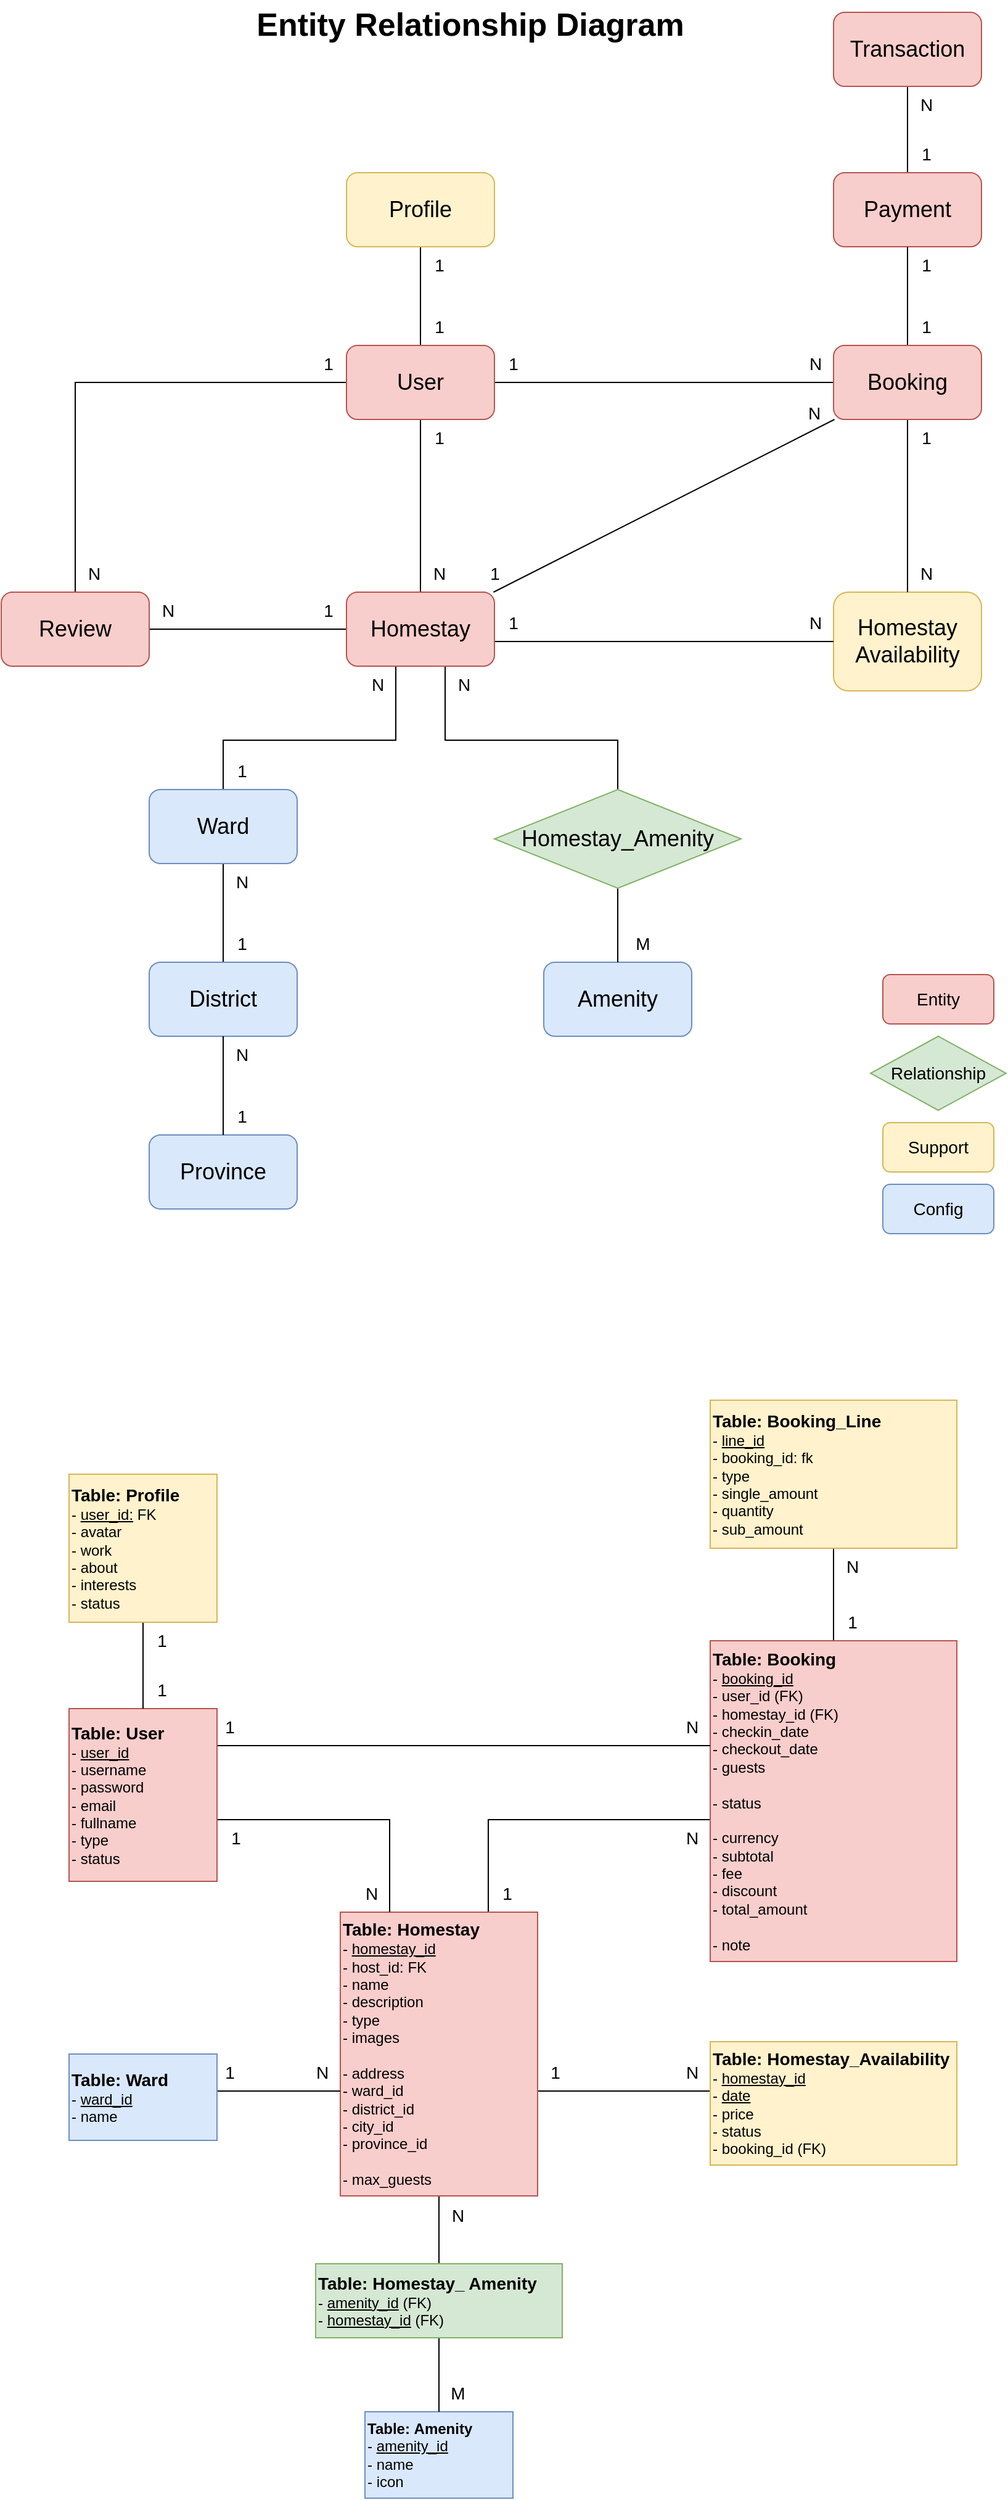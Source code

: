 <mxfile version="24.2.5" type="device" pages="2">
  <diagram name="Page-1" id="eAyBarwQYXNMDAILxj4c">
    <mxGraphModel dx="956" dy="1647" grid="1" gridSize="10" guides="1" tooltips="1" connect="1" arrows="1" fold="1" page="1" pageScale="1" pageWidth="850" pageHeight="1100" math="0" shadow="0">
      <root>
        <mxCell id="0" />
        <mxCell id="Jc1ODw4XOOBxE0yVwBNj-19" value="6" parent="0" />
        <mxCell id="-_Rv0rW963PSzcNl8p_p-13" style="edgeStyle=orthogonalEdgeStyle;rounded=0;orthogonalLoop=1;jettySize=auto;html=1;endArrow=none;endFill=0;" parent="Jc1ODw4XOOBxE0yVwBNj-19" source="-_Rv0rW963PSzcNl8p_p-1" target="-_Rv0rW963PSzcNl8p_p-12" edge="1">
          <mxGeometry relative="1" as="geometry" />
        </mxCell>
        <mxCell id="-_Rv0rW963PSzcNl8p_p-1" value="&lt;span style=&quot;font-size: 18px;&quot;&gt;Payment&lt;/span&gt;" style="rounded=1;whiteSpace=wrap;html=1;fillColor=#f8cecc;strokeColor=#b85450;fontStyle=0" parent="Jc1ODw4XOOBxE0yVwBNj-19" vertex="1">
          <mxGeometry x="700" y="-890" width="120" height="60" as="geometry" />
        </mxCell>
        <mxCell id="-_Rv0rW963PSzcNl8p_p-4" value="&lt;font style=&quot;font-size: 14px;&quot;&gt;1&lt;/font&gt;" style="text;html=1;align=center;verticalAlign=middle;resizable=0;points=[];autosize=1;strokeColor=none;fillColor=none;" parent="Jc1ODw4XOOBxE0yVwBNj-19" vertex="1">
          <mxGeometry x="760" y="-830" width="30" height="30" as="geometry" />
        </mxCell>
        <mxCell id="-_Rv0rW963PSzcNl8p_p-12" value="&lt;span style=&quot;font-size: 18px;&quot;&gt;Transaction&lt;/span&gt;" style="rounded=1;whiteSpace=wrap;html=1;fillColor=#f8cecc;strokeColor=#b85450;fontStyle=0" parent="Jc1ODw4XOOBxE0yVwBNj-19" vertex="1">
          <mxGeometry x="700" y="-1020" width="120" height="60" as="geometry" />
        </mxCell>
        <mxCell id="-_Rv0rW963PSzcNl8p_p-14" value="&lt;font style=&quot;font-size: 14px;&quot;&gt;1&lt;/font&gt;" style="text;html=1;align=center;verticalAlign=middle;resizable=0;points=[];autosize=1;strokeColor=none;fillColor=none;" parent="Jc1ODw4XOOBxE0yVwBNj-19" vertex="1">
          <mxGeometry x="760" y="-920" width="30" height="30" as="geometry" />
        </mxCell>
        <mxCell id="-_Rv0rW963PSzcNl8p_p-15" value="&lt;font style=&quot;font-size: 14px;&quot;&gt;N&lt;/font&gt;" style="text;html=1;align=center;verticalAlign=middle;resizable=0;points=[];autosize=1;strokeColor=none;fillColor=none;" parent="Jc1ODw4XOOBxE0yVwBNj-19" vertex="1">
          <mxGeometry x="760" y="-960" width="30" height="30" as="geometry" />
        </mxCell>
        <mxCell id="-_Rv0rW963PSzcNl8p_p-2" style="edgeStyle=orthogonalEdgeStyle;rounded=0;orthogonalLoop=1;jettySize=auto;html=1;endArrow=none;endFill=0;" parent="Jc1ODw4XOOBxE0yVwBNj-19" source="yU_lR-kbrxH0Nxe0aEAN-8" target="-_Rv0rW963PSzcNl8p_p-1" edge="1">
          <mxGeometry relative="1" as="geometry">
            <Array as="points" />
          </mxGeometry>
        </mxCell>
        <mxCell id="-_Rv0rW963PSzcNl8p_p-3" value="&lt;font style=&quot;font-size: 14px;&quot;&gt;1&lt;/font&gt;" style="text;html=1;align=center;verticalAlign=middle;resizable=0;points=[];autosize=1;strokeColor=none;fillColor=none;" parent="Jc1ODw4XOOBxE0yVwBNj-19" vertex="1">
          <mxGeometry x="760" y="-780" width="30" height="30" as="geometry" />
        </mxCell>
        <mxCell id="Jc1ODw4XOOBxE0yVwBNj-18" value="5" parent="0" />
        <mxCell id="yU_lR-kbrxH0Nxe0aEAN-6" value="&lt;span style=&quot;font-size: 18px;&quot;&gt;Homestay&lt;/span&gt;&lt;br&gt;&lt;div&gt;&lt;span style=&quot;font-size: 18px;&quot;&gt;Availability&lt;/span&gt;&lt;/div&gt;" style="rounded=1;whiteSpace=wrap;html=1;fillColor=#fff2cc;strokeColor=#d6b656;fontStyle=0" parent="Jc1ODw4XOOBxE0yVwBNj-18" vertex="1">
          <mxGeometry x="700" y="-550" width="120" height="80" as="geometry" />
        </mxCell>
        <mxCell id="SM-Adv0AN7COyl5QEQZV-14" value="&lt;font style=&quot;font-size: 14px;&quot;&gt;N&lt;/font&gt;" style="text;html=1;align=center;verticalAlign=middle;resizable=0;points=[];autosize=1;strokeColor=none;fillColor=none;" parent="Jc1ODw4XOOBxE0yVwBNj-18" vertex="1">
          <mxGeometry x="760" y="-580" width="30" height="30" as="geometry" />
        </mxCell>
        <mxCell id="SM-Adv0AN7COyl5QEQZV-13" value="&lt;font style=&quot;font-size: 14px;&quot;&gt;1&lt;/font&gt;" style="text;html=1;align=center;verticalAlign=middle;resizable=0;points=[];autosize=1;strokeColor=none;fillColor=none;" parent="Jc1ODw4XOOBxE0yVwBNj-18" vertex="1">
          <mxGeometry x="760" y="-690" width="30" height="30" as="geometry" />
        </mxCell>
        <mxCell id="SM-Adv0AN7COyl5QEQZV-3" style="edgeStyle=orthogonalEdgeStyle;rounded=0;orthogonalLoop=1;jettySize=auto;html=1;endArrow=none;endFill=0;" parent="Jc1ODw4XOOBxE0yVwBNj-18" source="yU_lR-kbrxH0Nxe0aEAN-6" target="yU_lR-kbrxH0Nxe0aEAN-8" edge="1">
          <mxGeometry relative="1" as="geometry">
            <mxPoint x="620" y="-530" as="sourcePoint" />
            <Array as="points" />
          </mxGeometry>
        </mxCell>
        <mxCell id="yU_lR-kbrxH0Nxe0aEAN-7" style="edgeStyle=orthogonalEdgeStyle;rounded=0;orthogonalLoop=1;jettySize=auto;html=1;endArrow=none;endFill=0;fontStyle=0" parent="Jc1ODw4XOOBxE0yVwBNj-18" source="yU_lR-kbrxH0Nxe0aEAN-2" target="yU_lR-kbrxH0Nxe0aEAN-6" edge="1">
          <mxGeometry relative="1" as="geometry">
            <mxPoint x="705" y="-510" as="sourcePoint" />
            <Array as="points">
              <mxPoint x="675" y="-510" />
              <mxPoint x="675" y="-510" />
            </Array>
          </mxGeometry>
        </mxCell>
        <mxCell id="SM-Adv0AN7COyl5QEQZV-16" value="&lt;font style=&quot;font-size: 14px;&quot;&gt;N&lt;/font&gt;" style="text;html=1;align=center;verticalAlign=middle;resizable=0;points=[];autosize=1;strokeColor=none;fillColor=none;" parent="Jc1ODw4XOOBxE0yVwBNj-18" vertex="1">
          <mxGeometry x="670" y="-540" width="30" height="30" as="geometry" />
        </mxCell>
        <mxCell id="SM-Adv0AN7COyl5QEQZV-11" value="&lt;font style=&quot;font-size: 14px;&quot;&gt;1&lt;/font&gt;" style="text;html=1;align=center;verticalAlign=middle;resizable=0;points=[];autosize=1;strokeColor=none;fillColor=none;" parent="Jc1ODw4XOOBxE0yVwBNj-18" vertex="1">
          <mxGeometry x="425" y="-540" width="30" height="30" as="geometry" />
        </mxCell>
        <mxCell id="Jc1ODw4XOOBxE0yVwBNj-20" value="&lt;font size=&quot;1&quot; style=&quot;&quot;&gt;&lt;b style=&quot;font-size: 26px;&quot;&gt;Entity Relationship Diagram&lt;/b&gt;&lt;/font&gt;" style="text;html=1;align=center;verticalAlign=middle;resizable=0;points=[];autosize=1;strokeColor=none;fillColor=none;" parent="Jc1ODw4XOOBxE0yVwBNj-18" vertex="1">
          <mxGeometry x="220" y="-1030" width="370" height="40" as="geometry" />
        </mxCell>
        <mxCell id="Jc1ODw4XOOBxE0yVwBNj-17" value="4" parent="0" />
        <mxCell id="-_Rv0rW963PSzcNl8p_p-17" value="&lt;font style=&quot;font-size: 14px;&quot;&gt;1&lt;/font&gt;" style="text;html=1;align=center;verticalAlign=middle;resizable=0;points=[];autosize=1;strokeColor=none;fillColor=none;" parent="Jc1ODw4XOOBxE0yVwBNj-17" vertex="1">
          <mxGeometry x="410" y="-580" width="30" height="30" as="geometry" />
        </mxCell>
        <mxCell id="-_Rv0rW963PSzcNl8p_p-16" style="rounded=0;orthogonalLoop=1;jettySize=auto;html=1;endArrow=none;endFill=0;" parent="Jc1ODw4XOOBxE0yVwBNj-17" source="yU_lR-kbrxH0Nxe0aEAN-2" target="yU_lR-kbrxH0Nxe0aEAN-8" edge="1">
          <mxGeometry relative="1" as="geometry" />
        </mxCell>
        <mxCell id="-_Rv0rW963PSzcNl8p_p-18" value="&lt;font style=&quot;font-size: 14px;&quot;&gt;N&lt;/font&gt;" style="text;html=1;align=center;verticalAlign=middle;resizable=0;points=[];autosize=1;strokeColor=none;fillColor=none;" parent="Jc1ODw4XOOBxE0yVwBNj-17" vertex="1">
          <mxGeometry x="668.75" y="-710" width="30" height="30" as="geometry" />
        </mxCell>
        <mxCell id="SM-Adv0AN7COyl5QEQZV-10" value="&lt;font style=&quot;font-size: 14px;&quot;&gt;N&lt;/font&gt;" style="text;html=1;align=center;verticalAlign=middle;resizable=0;points=[];autosize=1;strokeColor=none;fillColor=none;" parent="Jc1ODw4XOOBxE0yVwBNj-17" vertex="1">
          <mxGeometry x="670" y="-750" width="30" height="30" as="geometry" />
        </mxCell>
        <mxCell id="SM-Adv0AN7COyl5QEQZV-9" value="&lt;font style=&quot;font-size: 14px;&quot;&gt;1&lt;/font&gt;" style="text;html=1;align=center;verticalAlign=middle;resizable=0;points=[];autosize=1;strokeColor=none;fillColor=none;" parent="Jc1ODw4XOOBxE0yVwBNj-17" vertex="1">
          <mxGeometry x="425" y="-750" width="30" height="30" as="geometry" />
        </mxCell>
        <mxCell id="SM-Adv0AN7COyl5QEQZV-4" style="edgeStyle=orthogonalEdgeStyle;rounded=0;orthogonalLoop=1;jettySize=auto;html=1;endArrow=none;endFill=0;" parent="Jc1ODw4XOOBxE0yVwBNj-17" source="yU_lR-kbrxH0Nxe0aEAN-1" target="yU_lR-kbrxH0Nxe0aEAN-8" edge="1">
          <mxGeometry relative="1" as="geometry" />
        </mxCell>
        <mxCell id="yU_lR-kbrxH0Nxe0aEAN-8" value="&lt;span style=&quot;font-size: 18px;&quot;&gt;Booking&lt;/span&gt;" style="rounded=1;whiteSpace=wrap;html=1;fillColor=#f8cecc;strokeColor=#b85450;fontStyle=0" parent="Jc1ODw4XOOBxE0yVwBNj-17" vertex="1">
          <mxGeometry x="700" y="-750" width="120" height="60" as="geometry" />
        </mxCell>
        <mxCell id="-_Rv0rW963PSzcNl8p_p-23" value="3" parent="0" />
        <mxCell id="yU_lR-kbrxH0Nxe0aEAN-10" style="edgeStyle=orthogonalEdgeStyle;rounded=0;orthogonalLoop=1;jettySize=auto;html=1;endArrow=none;endFill=0;fontStyle=0" parent="-_Rv0rW963PSzcNl8p_p-23" source="yU_lR-kbrxH0Nxe0aEAN-1" target="yU_lR-kbrxH0Nxe0aEAN-9" edge="1">
          <mxGeometry relative="1" as="geometry" />
        </mxCell>
        <mxCell id="yU_lR-kbrxH0Nxe0aEAN-11" style="edgeStyle=orthogonalEdgeStyle;rounded=0;orthogonalLoop=1;jettySize=auto;html=1;endArrow=none;endFill=0;fontStyle=0" parent="-_Rv0rW963PSzcNl8p_p-23" source="yU_lR-kbrxH0Nxe0aEAN-9" target="yU_lR-kbrxH0Nxe0aEAN-2" edge="1">
          <mxGeometry relative="1" as="geometry" />
        </mxCell>
        <mxCell id="yU_lR-kbrxH0Nxe0aEAN-9" value="&lt;font style=&quot;font-size: 18px;&quot;&gt;Review&lt;/font&gt;" style="rounded=1;whiteSpace=wrap;html=1;fillColor=#f8cecc;strokeColor=#b85450;fontStyle=0" parent="-_Rv0rW963PSzcNl8p_p-23" vertex="1">
          <mxGeometry x="25" y="-550" width="120" height="60" as="geometry" />
        </mxCell>
        <mxCell id="SM-Adv0AN7COyl5QEQZV-5" value="&lt;font style=&quot;font-size: 14px;&quot;&gt;1&lt;/font&gt;" style="text;html=1;align=center;verticalAlign=middle;resizable=0;points=[];autosize=1;strokeColor=none;fillColor=none;" parent="-_Rv0rW963PSzcNl8p_p-23" vertex="1">
          <mxGeometry x="275" y="-550" width="30" height="30" as="geometry" />
        </mxCell>
        <mxCell id="SM-Adv0AN7COyl5QEQZV-6" value="&lt;font style=&quot;font-size: 14px;&quot;&gt;N&lt;/font&gt;" style="text;html=1;align=center;verticalAlign=middle;resizable=0;points=[];autosize=1;strokeColor=none;fillColor=none;" parent="-_Rv0rW963PSzcNl8p_p-23" vertex="1">
          <mxGeometry x="145" y="-550" width="30" height="30" as="geometry" />
        </mxCell>
        <mxCell id="SM-Adv0AN7COyl5QEQZV-7" value="&lt;font style=&quot;font-size: 14px;&quot;&gt;1&lt;/font&gt;" style="text;html=1;align=center;verticalAlign=middle;resizable=0;points=[];autosize=1;strokeColor=none;fillColor=none;" parent="-_Rv0rW963PSzcNl8p_p-23" vertex="1">
          <mxGeometry x="275" y="-750" width="30" height="30" as="geometry" />
        </mxCell>
        <mxCell id="SM-Adv0AN7COyl5QEQZV-8" value="&lt;font style=&quot;font-size: 14px;&quot;&gt;N&lt;/font&gt;" style="text;html=1;align=center;verticalAlign=middle;resizable=0;points=[];autosize=1;strokeColor=none;fillColor=none;" parent="-_Rv0rW963PSzcNl8p_p-23" vertex="1">
          <mxGeometry x="85" y="-580" width="30" height="30" as="geometry" />
        </mxCell>
        <mxCell id="-_Rv0rW963PSzcNl8p_p-22" value="2" parent="0" />
        <mxCell id="-MiXAauCHw2GSg6jfCcU-2" style="edgeStyle=orthogonalEdgeStyle;rounded=0;orthogonalLoop=1;jettySize=auto;html=1;endArrow=none;endFill=0;" parent="-_Rv0rW963PSzcNl8p_p-22" source="-MiXAauCHw2GSg6jfCcU-1" target="yU_lR-kbrxH0Nxe0aEAN-1" edge="1">
          <mxGeometry relative="1" as="geometry" />
        </mxCell>
        <mxCell id="-MiXAauCHw2GSg6jfCcU-1" value="&lt;span style=&quot;font-size: 18px;&quot;&gt;Profile&lt;/span&gt;" style="rounded=1;whiteSpace=wrap;html=1;fillColor=#fff2cc;strokeColor=#d6b656;fontStyle=0" parent="-_Rv0rW963PSzcNl8p_p-22" vertex="1">
          <mxGeometry x="305" y="-890" width="120" height="60" as="geometry" />
        </mxCell>
        <mxCell id="-MiXAauCHw2GSg6jfCcU-3" value="&lt;font style=&quot;font-size: 14px;&quot;&gt;1&lt;/font&gt;" style="text;html=1;align=center;verticalAlign=middle;resizable=0;points=[];autosize=1;strokeColor=none;fillColor=none;" parent="-_Rv0rW963PSzcNl8p_p-22" vertex="1">
          <mxGeometry x="365" y="-780" width="30" height="30" as="geometry" />
        </mxCell>
        <mxCell id="-MiXAauCHw2GSg6jfCcU-4" value="&lt;font style=&quot;font-size: 14px;&quot;&gt;1&lt;/font&gt;" style="text;html=1;align=center;verticalAlign=middle;resizable=0;points=[];autosize=1;strokeColor=none;fillColor=none;" parent="-_Rv0rW963PSzcNl8p_p-22" vertex="1">
          <mxGeometry x="365" y="-830" width="30" height="30" as="geometry" />
        </mxCell>
        <mxCell id="-_Rv0rW963PSzcNl8p_p-21" value="1" parent="0" />
        <mxCell id="SM-Adv0AN7COyl5QEQZV-1" style="edgeStyle=orthogonalEdgeStyle;rounded=0;orthogonalLoop=1;jettySize=auto;html=1;endArrow=none;endFill=0;" parent="-_Rv0rW963PSzcNl8p_p-21" source="yU_lR-kbrxH0Nxe0aEAN-2" target="yU_lR-kbrxH0Nxe0aEAN-13" edge="1">
          <mxGeometry relative="1" as="geometry">
            <Array as="points">
              <mxPoint x="385" y="-430" />
              <mxPoint x="525" y="-430" />
            </Array>
          </mxGeometry>
        </mxCell>
        <mxCell id="SM-Adv0AN7COyl5QEQZV-29" style="edgeStyle=orthogonalEdgeStyle;rounded=0;orthogonalLoop=1;jettySize=auto;html=1;endArrow=none;endFill=0;" parent="-_Rv0rW963PSzcNl8p_p-21" source="yU_lR-kbrxH0Nxe0aEAN-2" target="SM-Adv0AN7COyl5QEQZV-19" edge="1">
          <mxGeometry relative="1" as="geometry">
            <Array as="points">
              <mxPoint x="345" y="-430" />
              <mxPoint x="205" y="-430" />
            </Array>
          </mxGeometry>
        </mxCell>
        <mxCell id="yU_lR-kbrxH0Nxe0aEAN-12" value="&lt;span style=&quot;font-size: 18px;&quot;&gt;Amenity&lt;/span&gt;" style="rounded=1;whiteSpace=wrap;html=1;fillColor=#dae8fc;strokeColor=#6c8ebf;fontStyle=0" parent="-_Rv0rW963PSzcNl8p_p-21" vertex="1">
          <mxGeometry x="465" y="-250" width="120" height="60" as="geometry" />
        </mxCell>
        <mxCell id="SM-Adv0AN7COyl5QEQZV-2" style="edgeStyle=orthogonalEdgeStyle;rounded=0;orthogonalLoop=1;jettySize=auto;html=1;endArrow=none;endFill=0;" parent="-_Rv0rW963PSzcNl8p_p-21" source="yU_lR-kbrxH0Nxe0aEAN-13" target="yU_lR-kbrxH0Nxe0aEAN-12" edge="1">
          <mxGeometry relative="1" as="geometry" />
        </mxCell>
        <mxCell id="yU_lR-kbrxH0Nxe0aEAN-13" value="&lt;font style=&quot;font-size: 18px;&quot;&gt;Homestay_Amenity&lt;/font&gt;" style="rhombus;whiteSpace=wrap;html=1;fillColor=#d5e8d4;strokeColor=#82b366;fontStyle=0" parent="-_Rv0rW963PSzcNl8p_p-21" vertex="1">
          <mxGeometry x="425" y="-390" width="200" height="80" as="geometry" />
        </mxCell>
        <mxCell id="SM-Adv0AN7COyl5QEQZV-17" value="&lt;font style=&quot;font-size: 14px;&quot;&gt;N&lt;/font&gt;" style="text;html=1;align=center;verticalAlign=middle;resizable=0;points=[];autosize=1;strokeColor=none;fillColor=none;" parent="-_Rv0rW963PSzcNl8p_p-21" vertex="1">
          <mxGeometry x="385" y="-490" width="30" height="30" as="geometry" />
        </mxCell>
        <mxCell id="SM-Adv0AN7COyl5QEQZV-18" value="&lt;font style=&quot;font-size: 14px;&quot;&gt;M&lt;/font&gt;" style="text;html=1;align=center;verticalAlign=middle;resizable=0;points=[];autosize=1;strokeColor=none;fillColor=none;" parent="-_Rv0rW963PSzcNl8p_p-21" vertex="1">
          <mxGeometry x="525" y="-280" width="40" height="30" as="geometry" />
        </mxCell>
        <mxCell id="SM-Adv0AN7COyl5QEQZV-22" style="edgeStyle=orthogonalEdgeStyle;rounded=0;orthogonalLoop=1;jettySize=auto;html=1;endArrow=none;endFill=0;" parent="-_Rv0rW963PSzcNl8p_p-21" source="SM-Adv0AN7COyl5QEQZV-19" target="SM-Adv0AN7COyl5QEQZV-20" edge="1">
          <mxGeometry relative="1" as="geometry" />
        </mxCell>
        <mxCell id="SM-Adv0AN7COyl5QEQZV-19" value="&lt;span style=&quot;font-size: 18px;&quot;&gt;Ward&lt;/span&gt;" style="rounded=1;whiteSpace=wrap;html=1;fillColor=#dae8fc;strokeColor=#6c8ebf;fontStyle=0" parent="-_Rv0rW963PSzcNl8p_p-21" vertex="1">
          <mxGeometry x="145" y="-390" width="120" height="60" as="geometry" />
        </mxCell>
        <mxCell id="SM-Adv0AN7COyl5QEQZV-23" style="edgeStyle=orthogonalEdgeStyle;rounded=0;orthogonalLoop=1;jettySize=auto;html=1;endArrow=none;endFill=0;" parent="-_Rv0rW963PSzcNl8p_p-21" source="SM-Adv0AN7COyl5QEQZV-20" target="SM-Adv0AN7COyl5QEQZV-21" edge="1">
          <mxGeometry relative="1" as="geometry" />
        </mxCell>
        <mxCell id="SM-Adv0AN7COyl5QEQZV-20" value="&lt;span style=&quot;font-size: 18px;&quot;&gt;District&lt;/span&gt;" style="rounded=1;whiteSpace=wrap;html=1;fillColor=#dae8fc;strokeColor=#6c8ebf;fontStyle=0" parent="-_Rv0rW963PSzcNl8p_p-21" vertex="1">
          <mxGeometry x="145" y="-250" width="120" height="60" as="geometry" />
        </mxCell>
        <mxCell id="SM-Adv0AN7COyl5QEQZV-21" value="&lt;span style=&quot;font-size: 18px;&quot;&gt;Province&lt;/span&gt;" style="rounded=1;whiteSpace=wrap;html=1;fillColor=#dae8fc;strokeColor=#6c8ebf;fontStyle=0" parent="-_Rv0rW963PSzcNl8p_p-21" vertex="1">
          <mxGeometry x="145" y="-110" width="120" height="60" as="geometry" />
        </mxCell>
        <mxCell id="SM-Adv0AN7COyl5QEQZV-24" value="&lt;font style=&quot;font-size: 14px;&quot;&gt;1&lt;/font&gt;" style="text;html=1;align=center;verticalAlign=middle;resizable=0;points=[];autosize=1;strokeColor=none;fillColor=none;" parent="-_Rv0rW963PSzcNl8p_p-21" vertex="1">
          <mxGeometry x="205" y="-280" width="30" height="30" as="geometry" />
        </mxCell>
        <mxCell id="SM-Adv0AN7COyl5QEQZV-25" value="&lt;font style=&quot;font-size: 14px;&quot;&gt;N&lt;/font&gt;" style="text;html=1;align=center;verticalAlign=middle;resizable=0;points=[];autosize=1;strokeColor=none;fillColor=none;" parent="-_Rv0rW963PSzcNl8p_p-21" vertex="1">
          <mxGeometry x="205" y="-330" width="30" height="30" as="geometry" />
        </mxCell>
        <mxCell id="SM-Adv0AN7COyl5QEQZV-26" style="edgeStyle=orthogonalEdgeStyle;rounded=0;orthogonalLoop=1;jettySize=auto;html=1;endArrow=none;endFill=0;" parent="-_Rv0rW963PSzcNl8p_p-21" edge="1">
          <mxGeometry relative="1" as="geometry">
            <mxPoint x="205" y="-190" as="sourcePoint" />
            <mxPoint x="205" y="-110" as="targetPoint" />
          </mxGeometry>
        </mxCell>
        <mxCell id="SM-Adv0AN7COyl5QEQZV-27" value="&lt;font style=&quot;font-size: 14px;&quot;&gt;1&lt;/font&gt;" style="text;html=1;align=center;verticalAlign=middle;resizable=0;points=[];autosize=1;strokeColor=none;fillColor=none;" parent="-_Rv0rW963PSzcNl8p_p-21" vertex="1">
          <mxGeometry x="205" y="-140" width="30" height="30" as="geometry" />
        </mxCell>
        <mxCell id="SM-Adv0AN7COyl5QEQZV-28" value="&lt;font style=&quot;font-size: 14px;&quot;&gt;N&lt;/font&gt;" style="text;html=1;align=center;verticalAlign=middle;resizable=0;points=[];autosize=1;strokeColor=none;fillColor=none;" parent="-_Rv0rW963PSzcNl8p_p-21" vertex="1">
          <mxGeometry x="205" y="-190" width="30" height="30" as="geometry" />
        </mxCell>
        <mxCell id="SM-Adv0AN7COyl5QEQZV-31" value="&lt;font style=&quot;font-size: 14px;&quot;&gt;1&lt;/font&gt;" style="text;html=1;align=center;verticalAlign=middle;resizable=0;points=[];autosize=1;strokeColor=none;fillColor=none;" parent="-_Rv0rW963PSzcNl8p_p-21" vertex="1">
          <mxGeometry x="205" y="-420" width="30" height="30" as="geometry" />
        </mxCell>
        <mxCell id="SM-Adv0AN7COyl5QEQZV-32" value="&lt;font style=&quot;font-size: 14px;&quot;&gt;N&lt;/font&gt;" style="text;html=1;align=center;verticalAlign=middle;resizable=0;points=[];autosize=1;strokeColor=none;fillColor=none;" parent="-_Rv0rW963PSzcNl8p_p-21" vertex="1">
          <mxGeometry x="315" y="-490" width="30" height="30" as="geometry" />
        </mxCell>
        <mxCell id="Jc1ODw4XOOBxE0yVwBNj-1" value="&lt;span style=&quot;font-size: 14px;&quot;&gt;Support&lt;/span&gt;" style="rounded=1;whiteSpace=wrap;html=1;fillColor=#fff2cc;strokeColor=#d6b656;fontStyle=0" parent="-_Rv0rW963PSzcNl8p_p-21" vertex="1">
          <mxGeometry x="740" y="-120" width="90" height="40" as="geometry" />
        </mxCell>
        <mxCell id="Jc1ODw4XOOBxE0yVwBNj-2" value="&lt;span style=&quot;font-size: 14px;&quot;&gt;Entity&lt;/span&gt;" style="rounded=1;whiteSpace=wrap;html=1;fillColor=#f8cecc;strokeColor=#b85450;fontStyle=0" parent="-_Rv0rW963PSzcNl8p_p-21" vertex="1">
          <mxGeometry x="740" y="-240" width="90" height="40" as="geometry" />
        </mxCell>
        <mxCell id="Jc1ODw4XOOBxE0yVwBNj-3" value="&lt;font style=&quot;font-size: 14px;&quot;&gt;Relationship&lt;/font&gt;" style="rhombus;whiteSpace=wrap;html=1;fillColor=#d5e8d4;strokeColor=#82b366;fontStyle=0" parent="-_Rv0rW963PSzcNl8p_p-21" vertex="1">
          <mxGeometry x="730" y="-190" width="110" height="60" as="geometry" />
        </mxCell>
        <mxCell id="Jc1ODw4XOOBxE0yVwBNj-4" value="&lt;span style=&quot;font-size: 14px;&quot;&gt;Config&lt;/span&gt;" style="rounded=1;whiteSpace=wrap;html=1;fillColor=#dae8fc;strokeColor=#6c8ebf;fontStyle=0" parent="-_Rv0rW963PSzcNl8p_p-21" vertex="1">
          <mxGeometry x="740" y="-70" width="90" height="40" as="geometry" />
        </mxCell>
        <mxCell id="-_Rv0rW963PSzcNl8p_p-24" value="0.5" parent="0" />
        <mxCell id="CRbketm3533EiYwWJGuY-1" value="&lt;font style=&quot;font-size: 14px;&quot;&gt;1&lt;/font&gt;" style="text;html=1;align=center;verticalAlign=middle;resizable=0;points=[];autosize=1;strokeColor=none;fillColor=none;" parent="-_Rv0rW963PSzcNl8p_p-24" vertex="1">
          <mxGeometry x="365" y="-690" width="30" height="30" as="geometry" />
        </mxCell>
        <mxCell id="CRbketm3533EiYwWJGuY-2" value="&lt;font style=&quot;font-size: 14px;&quot;&gt;N&lt;/font&gt;" style="text;html=1;align=center;verticalAlign=middle;resizable=0;points=[];autosize=1;strokeColor=none;fillColor=none;" parent="-_Rv0rW963PSzcNl8p_p-24" vertex="1">
          <mxGeometry x="365" y="-580" width="30" height="30" as="geometry" />
        </mxCell>
        <mxCell id="yU_lR-kbrxH0Nxe0aEAN-3" style="edgeStyle=orthogonalEdgeStyle;rounded=0;orthogonalLoop=1;jettySize=auto;html=1;endArrow=none;endFill=0;fontStyle=0" parent="-_Rv0rW963PSzcNl8p_p-24" source="yU_lR-kbrxH0Nxe0aEAN-1" target="yU_lR-kbrxH0Nxe0aEAN-2" edge="1">
          <mxGeometry relative="1" as="geometry" />
        </mxCell>
        <mxCell id="1" parent="0" />
        <mxCell id="yU_lR-kbrxH0Nxe0aEAN-1" value="&lt;span style=&quot;font-size: 18px;&quot;&gt;User&lt;/span&gt;" style="rounded=1;whiteSpace=wrap;html=1;fillColor=#f8cecc;strokeColor=#b85450;fontStyle=0" parent="1" vertex="1">
          <mxGeometry x="305" y="-750" width="120" height="60" as="geometry" />
        </mxCell>
        <mxCell id="yU_lR-kbrxH0Nxe0aEAN-2" value="&lt;font style=&quot;font-size: 18px;&quot;&gt;Homestay&lt;/font&gt;" style="rounded=1;whiteSpace=wrap;html=1;fillColor=#f8cecc;strokeColor=#b85450;fontStyle=0" parent="1" vertex="1">
          <mxGeometry x="305" y="-550" width="120" height="60" as="geometry" />
        </mxCell>
        <mxCell id="0iP72jH_ywe1XFwjbnQK-6" style="edgeStyle=orthogonalEdgeStyle;rounded=0;orthogonalLoop=1;jettySize=auto;html=1;endArrow=none;endFill=0;" parent="1" source="0iP72jH_ywe1XFwjbnQK-1" target="0iP72jH_ywe1XFwjbnQK-5" edge="1">
          <mxGeometry relative="1" as="geometry" />
        </mxCell>
        <mxCell id="0iP72jH_ywe1XFwjbnQK-10" style="edgeStyle=orthogonalEdgeStyle;rounded=0;orthogonalLoop=1;jettySize=auto;html=1;endArrow=none;endFill=0;" parent="1" source="0iP72jH_ywe1XFwjbnQK-1" target="0iP72jH_ywe1XFwjbnQK-8" edge="1">
          <mxGeometry relative="1" as="geometry">
            <Array as="points">
              <mxPoint x="420" y="445" />
            </Array>
          </mxGeometry>
        </mxCell>
        <mxCell id="0iP72jH_ywe1XFwjbnQK-13" style="edgeStyle=orthogonalEdgeStyle;rounded=0;orthogonalLoop=1;jettySize=auto;html=1;endArrow=none;endFill=0;" parent="1" target="0iP72jH_ywe1XFwjbnQK-12" edge="1">
          <mxGeometry relative="1" as="geometry">
            <Array as="points">
              <mxPoint x="530" y="665" />
              <mxPoint x="530" y="665" />
            </Array>
            <mxPoint x="458.75" y="665" as="sourcePoint" />
          </mxGeometry>
        </mxCell>
        <mxCell id="0iP72jH_ywe1XFwjbnQK-1" value="&lt;b&gt;&lt;font style=&quot;font-size: 14px;&quot;&gt;Table: Homestay&lt;/font&gt;&lt;/b&gt;&lt;div&gt;&lt;div&gt;- &lt;u&gt;homestay_id&lt;/u&gt;&lt;/div&gt;&lt;div&gt;- host_id: FK&lt;br&gt;&lt;/div&gt;&lt;div&gt;- name&lt;/div&gt;&lt;div&gt;- description&lt;/div&gt;&lt;div&gt;- type&lt;/div&gt;&lt;div&gt;- images&lt;/div&gt;&lt;div&gt;&lt;br&gt;&lt;/div&gt;&lt;div&gt;- address&lt;/div&gt;&lt;div&gt;- ward_id&lt;/div&gt;&lt;div&gt;- district_id&lt;/div&gt;&lt;div&gt;- city_id&lt;/div&gt;&lt;div&gt;- province_id&lt;/div&gt;&lt;div&gt;&lt;br&gt;&lt;/div&gt;&lt;div&gt;- max_guests&lt;/div&gt;&lt;/div&gt;" style="rounded=0;whiteSpace=wrap;html=1;align=left;fillColor=#f8cecc;strokeColor=#b85450;" parent="1" vertex="1">
          <mxGeometry x="300" y="520" width="160" height="230" as="geometry" />
        </mxCell>
        <mxCell id="0iP72jH_ywe1XFwjbnQK-3" style="edgeStyle=orthogonalEdgeStyle;rounded=0;orthogonalLoop=1;jettySize=auto;html=1;endArrow=none;endFill=0;" parent="1" source="0iP72jH_ywe1XFwjbnQK-2" target="0iP72jH_ywe1XFwjbnQK-1" edge="1">
          <mxGeometry relative="1" as="geometry">
            <Array as="points">
              <mxPoint x="240" y="665" />
              <mxPoint x="240" y="665" />
            </Array>
          </mxGeometry>
        </mxCell>
        <mxCell id="0iP72jH_ywe1XFwjbnQK-2" value="&lt;b&gt;&lt;font style=&quot;font-size: 14px;&quot;&gt;Table: Ward&lt;/font&gt;&lt;/b&gt;&lt;div&gt;&lt;div&gt;&lt;div&gt;-&amp;nbsp;&lt;span style=&quot;background-color: initial;&quot;&gt;&lt;u&gt;ward_id&lt;/u&gt;&lt;/span&gt;&lt;/div&gt;&lt;div&gt;&lt;span style=&quot;background-color: initial;&quot;&gt;- name&lt;/span&gt;&lt;/div&gt;&lt;/div&gt;&lt;/div&gt;" style="rounded=0;whiteSpace=wrap;html=1;align=left;fillColor=#dae8fc;strokeColor=#6c8ebf;" parent="1" vertex="1">
          <mxGeometry x="80" y="635" width="120" height="70" as="geometry" />
        </mxCell>
        <mxCell id="0iP72jH_ywe1XFwjbnQK-4" value="&lt;b&gt;Table:&amp;nbsp;Amenity&lt;/b&gt;&lt;div&gt;- &lt;u&gt;a&lt;span style=&quot;background-color: initial;&quot;&gt;menity_id&lt;/span&gt;&lt;/u&gt;&lt;/div&gt;&lt;div&gt;&lt;span style=&quot;background-color: initial;&quot;&gt;- name&lt;/span&gt;&lt;/div&gt;&lt;div&gt;&lt;span style=&quot;background-color: initial;&quot;&gt;- icon&lt;/span&gt;&lt;/div&gt;" style="rounded=0;whiteSpace=wrap;html=1;align=left;fillColor=#dae8fc;strokeColor=#6c8ebf;" parent="1" vertex="1">
          <mxGeometry x="320" y="925" width="120" height="70" as="geometry" />
        </mxCell>
        <mxCell id="0iP72jH_ywe1XFwjbnQK-7" style="edgeStyle=orthogonalEdgeStyle;rounded=0;orthogonalLoop=1;jettySize=auto;html=1;endArrow=none;endFill=0;" parent="1" source="0iP72jH_ywe1XFwjbnQK-5" target="0iP72jH_ywe1XFwjbnQK-4" edge="1">
          <mxGeometry relative="1" as="geometry" />
        </mxCell>
        <mxCell id="0iP72jH_ywe1XFwjbnQK-5" value="&lt;b&gt;&lt;font style=&quot;font-size: 14px;&quot;&gt;Table: Homestay_ Amenity&lt;/font&gt;&lt;/b&gt;&lt;div&gt;- &lt;u&gt;a&lt;/u&gt;&lt;span style=&quot;background-color: initial;&quot;&gt;&lt;u&gt;menity_id&lt;/u&gt;&amp;nbsp;(FK)&lt;/span&gt;&lt;/div&gt;&lt;div&gt;&lt;span style=&quot;background-color: initial;&quot;&gt;-&amp;nbsp;&lt;/span&gt;&lt;span style=&quot;background-color: initial;&quot;&gt;&lt;u&gt;homestay_id&lt;/u&gt;&amp;nbsp;(FK)&lt;/span&gt;&lt;/div&gt;" style="rounded=0;whiteSpace=wrap;html=1;align=left;fillColor=#d5e8d4;strokeColor=#82b366;" parent="1" vertex="1">
          <mxGeometry x="280" y="805" width="200" height="60" as="geometry" />
        </mxCell>
        <mxCell id="0iP72jH_ywe1XFwjbnQK-11" style="edgeStyle=orthogonalEdgeStyle;rounded=0;orthogonalLoop=1;jettySize=auto;html=1;endArrow=none;endFill=0;" parent="1" source="0iP72jH_ywe1XFwjbnQK-8" target="0iP72jH_ywe1XFwjbnQK-9" edge="1">
          <mxGeometry relative="1" as="geometry" />
        </mxCell>
        <mxCell id="0iP72jH_ywe1XFwjbnQK-8" value="&lt;b&gt;&lt;font style=&quot;font-size: 14px;&quot;&gt;Table: Booking&lt;/font&gt;&lt;/b&gt;&lt;div&gt;- &lt;u&gt;booking_id&lt;/u&gt;&lt;/div&gt;&lt;div&gt;- user_id (FK)&lt;/div&gt;&lt;div&gt;- homestay_id (FK)&lt;/div&gt;&lt;div&gt;- checkin_date&lt;/div&gt;&lt;div&gt;- checkout_date&lt;/div&gt;&lt;div&gt;- guests&lt;/div&gt;&lt;div&gt;&lt;br&gt;&lt;/div&gt;&lt;div&gt;- status&lt;br&gt;&lt;/div&gt;&lt;div&gt;&lt;br&gt;&lt;/div&gt;&lt;div&gt;- currency&lt;/div&gt;&lt;div&gt;- subtotal&lt;/div&gt;&lt;div&gt;- fee&lt;/div&gt;&lt;div&gt;- discount&lt;/div&gt;&lt;div&gt;- total_amount&lt;/div&gt;&lt;div&gt;&lt;br&gt;&lt;/div&gt;&lt;div&gt;- note&lt;/div&gt;" style="rounded=0;whiteSpace=wrap;html=1;align=left;fillColor=#f8cecc;strokeColor=#b85450;" parent="1" vertex="1">
          <mxGeometry x="600" y="300" width="200" height="260" as="geometry" />
        </mxCell>
        <mxCell id="0iP72jH_ywe1XFwjbnQK-9" value="&lt;b&gt;&lt;font style=&quot;font-size: 14px;&quot;&gt;Table: Booking_Line&lt;/font&gt;&lt;/b&gt;&lt;div&gt;- &lt;u&gt;line_id&lt;/u&gt;&lt;/div&gt;&lt;div&gt;- booking_id: fk&lt;/div&gt;&lt;div&gt;- type&lt;/div&gt;&lt;div&gt;- single_amount&lt;/div&gt;&lt;div&gt;- quantity&lt;/div&gt;&lt;div&gt;- sub_amount&lt;/div&gt;" style="rounded=0;whiteSpace=wrap;html=1;align=left;fillColor=#fff2cc;strokeColor=#d6b656;" parent="1" vertex="1">
          <mxGeometry x="600" y="105" width="200" height="120" as="geometry" />
        </mxCell>
        <mxCell id="0iP72jH_ywe1XFwjbnQK-12" value="&lt;b&gt;&lt;font style=&quot;font-size: 14px;&quot;&gt;Table: Homestay_Availability&lt;/font&gt;&lt;/b&gt;&lt;div&gt;- &lt;u&gt;homestay_id&lt;/u&gt;&lt;/div&gt;&lt;div&gt;- &lt;u&gt;date&lt;/u&gt;&lt;br&gt;&lt;/div&gt;&lt;div&gt;- price&lt;/div&gt;&lt;div&gt;- status&lt;/div&gt;&lt;div&gt;- booking_id (FK)&lt;/div&gt;" style="rounded=0;whiteSpace=wrap;html=1;align=left;fillColor=#fff2cc;strokeColor=#d6b656;" parent="1" vertex="1">
          <mxGeometry x="600" y="625" width="200" height="100" as="geometry" />
        </mxCell>
        <mxCell id="-_Rv0rW963PSzcNl8p_p-8" style="edgeStyle=orthogonalEdgeStyle;rounded=0;orthogonalLoop=1;jettySize=auto;html=1;endArrow=none;endFill=0;" parent="1" source="-_Rv0rW963PSzcNl8p_p-5" target="0iP72jH_ywe1XFwjbnQK-1" edge="1">
          <mxGeometry relative="1" as="geometry">
            <Array as="points">
              <mxPoint x="340" y="445" />
            </Array>
          </mxGeometry>
        </mxCell>
        <mxCell id="-_Rv0rW963PSzcNl8p_p-9" style="edgeStyle=orthogonalEdgeStyle;rounded=0;orthogonalLoop=1;jettySize=auto;html=1;endArrow=none;endFill=0;" parent="1" source="-_Rv0rW963PSzcNl8p_p-5" target="0iP72jH_ywe1XFwjbnQK-8" edge="1">
          <mxGeometry relative="1" as="geometry">
            <Array as="points">
              <mxPoint x="510" y="385" />
              <mxPoint x="510" y="385" />
            </Array>
          </mxGeometry>
        </mxCell>
        <mxCell id="-_Rv0rW963PSzcNl8p_p-5" value="&lt;b&gt;&lt;font style=&quot;font-size: 14px;&quot;&gt;Table: User&lt;/font&gt;&lt;/b&gt;&lt;div&gt;- &lt;u&gt;user_id&lt;/u&gt;&lt;/div&gt;&lt;div&gt;- username&lt;/div&gt;&lt;div&gt;- password&lt;/div&gt;&lt;div&gt;- email&lt;/div&gt;&lt;div&gt;- fullname&lt;/div&gt;&lt;div&gt;- type&lt;/div&gt;&lt;div&gt;-&amp;nbsp;&lt;span style=&quot;background-color: initial;&quot;&gt;status&lt;/span&gt;&lt;/div&gt;" style="rounded=0;whiteSpace=wrap;html=1;align=left;fillColor=#f8cecc;strokeColor=#b85450;" parent="1" vertex="1">
          <mxGeometry x="80" y="355" width="120" height="140" as="geometry" />
        </mxCell>
        <mxCell id="-_Rv0rW963PSzcNl8p_p-7" style="edgeStyle=orthogonalEdgeStyle;rounded=0;orthogonalLoop=1;jettySize=auto;html=1;endArrow=none;endFill=0;" parent="1" source="-_Rv0rW963PSzcNl8p_p-6" target="-_Rv0rW963PSzcNl8p_p-5" edge="1">
          <mxGeometry relative="1" as="geometry" />
        </mxCell>
        <mxCell id="-_Rv0rW963PSzcNl8p_p-6" value="&lt;b&gt;&lt;font style=&quot;font-size: 14px;&quot;&gt;Table: Profile&lt;/font&gt;&lt;/b&gt;&lt;div&gt;- &lt;u&gt;user_id:&lt;/u&gt;&amp;nbsp;FK&lt;/div&gt;&lt;div&gt;- avatar&lt;/div&gt;&lt;div&gt;- work&lt;/div&gt;&lt;div&gt;- about&lt;/div&gt;&lt;div&gt;- interests&lt;/div&gt;&lt;div&gt;- status&lt;/div&gt;" style="rounded=0;whiteSpace=wrap;html=1;align=left;fillColor=#fff2cc;strokeColor=#d6b656;" parent="1" vertex="1">
          <mxGeometry x="80" y="165" width="120" height="120" as="geometry" />
        </mxCell>
        <mxCell id="-_Rv0rW963PSzcNl8p_p-10" value="&lt;font style=&quot;font-size: 14px;&quot;&gt;1&lt;/font&gt;" style="text;html=1;align=center;verticalAlign=middle;resizable=0;points=[];autosize=1;strokeColor=none;fillColor=none;" parent="1" vertex="1">
          <mxGeometry x="195" y="355" width="30" height="30" as="geometry" />
        </mxCell>
        <mxCell id="-_Rv0rW963PSzcNl8p_p-11" value="&lt;font style=&quot;font-size: 14px;&quot;&gt;N&lt;/font&gt;" style="text;html=1;align=center;verticalAlign=middle;resizable=0;points=[];autosize=1;strokeColor=none;fillColor=none;" parent="1" vertex="1">
          <mxGeometry x="570" y="355" width="30" height="30" as="geometry" />
        </mxCell>
        <mxCell id="-_Rv0rW963PSzcNl8p_p-19" value="&lt;font style=&quot;font-size: 14px;&quot;&gt;1&lt;/font&gt;" style="text;html=1;align=center;verticalAlign=middle;resizable=0;points=[];autosize=1;strokeColor=none;fillColor=none;" parent="1" vertex="1">
          <mxGeometry x="458.75" y="635" width="30" height="30" as="geometry" />
        </mxCell>
        <mxCell id="-_Rv0rW963PSzcNl8p_p-20" value="&lt;font style=&quot;font-size: 14px;&quot;&gt;N&lt;/font&gt;" style="text;html=1;align=center;verticalAlign=middle;resizable=0;points=[];autosize=1;strokeColor=none;fillColor=none;" parent="1" vertex="1">
          <mxGeometry x="570" y="635" width="30" height="30" as="geometry" />
        </mxCell>
        <mxCell id="Jc1ODw4XOOBxE0yVwBNj-5" value="&lt;font style=&quot;font-size: 14px;&quot;&gt;1&lt;/font&gt;" style="text;html=1;align=center;verticalAlign=middle;resizable=0;points=[];autosize=1;strokeColor=none;fillColor=none;" parent="1" vertex="1">
          <mxGeometry x="200" y="445" width="30" height="30" as="geometry" />
        </mxCell>
        <mxCell id="Jc1ODw4XOOBxE0yVwBNj-6" value="&lt;font style=&quot;font-size: 14px;&quot;&gt;N&lt;/font&gt;" style="text;html=1;align=center;verticalAlign=middle;resizable=0;points=[];autosize=1;strokeColor=none;fillColor=none;" parent="1" vertex="1">
          <mxGeometry x="310" y="490" width="30" height="30" as="geometry" />
        </mxCell>
        <mxCell id="Jc1ODw4XOOBxE0yVwBNj-7" value="&lt;font style=&quot;font-size: 14px;&quot;&gt;1&lt;/font&gt;" style="text;html=1;align=center;verticalAlign=middle;resizable=0;points=[];autosize=1;strokeColor=none;fillColor=none;" parent="1" vertex="1">
          <mxGeometry x="420" y="490" width="30" height="30" as="geometry" />
        </mxCell>
        <mxCell id="Jc1ODw4XOOBxE0yVwBNj-8" value="&lt;font style=&quot;font-size: 14px;&quot;&gt;N&lt;/font&gt;" style="text;html=1;align=center;verticalAlign=middle;resizable=0;points=[];autosize=1;strokeColor=none;fillColor=none;" parent="1" vertex="1">
          <mxGeometry x="570" y="445" width="30" height="30" as="geometry" />
        </mxCell>
        <mxCell id="Jc1ODw4XOOBxE0yVwBNj-9" value="&lt;font style=&quot;font-size: 14px;&quot;&gt;1&lt;/font&gt;" style="text;html=1;align=center;verticalAlign=middle;resizable=0;points=[];autosize=1;strokeColor=none;fillColor=none;" parent="1" vertex="1">
          <mxGeometry x="195" y="635" width="30" height="30" as="geometry" />
        </mxCell>
        <mxCell id="Jc1ODw4XOOBxE0yVwBNj-10" value="&lt;font style=&quot;font-size: 14px;&quot;&gt;N&lt;/font&gt;" style="text;html=1;align=center;verticalAlign=middle;resizable=0;points=[];autosize=1;strokeColor=none;fillColor=none;" parent="1" vertex="1">
          <mxGeometry x="270" y="635" width="30" height="30" as="geometry" />
        </mxCell>
        <mxCell id="Jc1ODw4XOOBxE0yVwBNj-11" value="&lt;font style=&quot;font-size: 14px;&quot;&gt;1&lt;/font&gt;" style="text;html=1;align=center;verticalAlign=middle;resizable=0;points=[];autosize=1;strokeColor=none;fillColor=none;" parent="1" vertex="1">
          <mxGeometry x="140" y="325" width="30" height="30" as="geometry" />
        </mxCell>
        <mxCell id="Jc1ODw4XOOBxE0yVwBNj-12" value="&lt;font style=&quot;font-size: 14px;&quot;&gt;1&lt;/font&gt;" style="text;html=1;align=center;verticalAlign=middle;resizable=0;points=[];autosize=1;strokeColor=none;fillColor=none;" parent="1" vertex="1">
          <mxGeometry x="140" y="285" width="30" height="30" as="geometry" />
        </mxCell>
        <mxCell id="Jc1ODw4XOOBxE0yVwBNj-13" value="&lt;font style=&quot;font-size: 14px;&quot;&gt;1&lt;/font&gt;" style="text;html=1;align=center;verticalAlign=middle;resizable=0;points=[];autosize=1;strokeColor=none;fillColor=none;" parent="1" vertex="1">
          <mxGeometry x="700" y="270" width="30" height="30" as="geometry" />
        </mxCell>
        <mxCell id="Jc1ODw4XOOBxE0yVwBNj-14" value="&lt;font style=&quot;font-size: 14px;&quot;&gt;N&lt;/font&gt;" style="text;html=1;align=center;verticalAlign=middle;resizable=0;points=[];autosize=1;strokeColor=none;fillColor=none;" parent="1" vertex="1">
          <mxGeometry x="700" y="225" width="30" height="30" as="geometry" />
        </mxCell>
        <mxCell id="Jc1ODw4XOOBxE0yVwBNj-15" value="&lt;font style=&quot;font-size: 14px;&quot;&gt;N&lt;/font&gt;" style="text;html=1;align=center;verticalAlign=middle;resizable=0;points=[];autosize=1;strokeColor=none;fillColor=none;" parent="1" vertex="1">
          <mxGeometry x="380" y="751" width="30" height="30" as="geometry" />
        </mxCell>
        <mxCell id="Jc1ODw4XOOBxE0yVwBNj-16" value="&lt;font style=&quot;font-size: 14px;&quot;&gt;M&lt;/font&gt;" style="text;html=1;align=center;verticalAlign=middle;resizable=0;points=[];autosize=1;strokeColor=none;fillColor=none;" parent="1" vertex="1">
          <mxGeometry x="375" y="895" width="40" height="30" as="geometry" />
        </mxCell>
      </root>
    </mxGraphModel>
  </diagram>
  <diagram id="5zzMExor2zGxcJZ1htvU" name="UseCase">
    <mxGraphModel dx="2107" dy="793" grid="1" gridSize="10" guides="1" tooltips="1" connect="1" arrows="1" fold="1" page="1" pageScale="1" pageWidth="827" pageHeight="1169" math="0" shadow="0">
      <root>
        <mxCell id="0" />
        <mxCell id="1" parent="0" />
        <mxCell id="8iHfmsPPG-eo8D3Cbbtn-13" style="rounded=0;orthogonalLoop=1;jettySize=auto;html=1;entryX=0;entryY=0.5;entryDx=0;entryDy=0;" edge="1" parent="1" source="8iHfmsPPG-eo8D3Cbbtn-2" target="8iHfmsPPG-eo8D3Cbbtn-5">
          <mxGeometry relative="1" as="geometry" />
        </mxCell>
        <mxCell id="8iHfmsPPG-eo8D3Cbbtn-2" value="Renter" style="shape=umlActor;verticalLabelPosition=bottom;verticalAlign=top;html=1;outlineConnect=0;" vertex="1" parent="1">
          <mxGeometry x="-160" y="340" width="30" height="60" as="geometry" />
        </mxCell>
        <mxCell id="8iHfmsPPG-eo8D3Cbbtn-5" value="Auth" style="ellipse;whiteSpace=wrap;html=1;" vertex="1" parent="1">
          <mxGeometry x="50" y="340" width="140" height="70" as="geometry" />
        </mxCell>
        <mxCell id="8iHfmsPPG-eo8D3Cbbtn-7" value="Profile" style="ellipse;whiteSpace=wrap;html=1;" vertex="1" parent="1">
          <mxGeometry x="344" y="220" width="140" height="70" as="geometry" />
        </mxCell>
        <mxCell id="8iHfmsPPG-eo8D3Cbbtn-8" value="Booking" style="ellipse;whiteSpace=wrap;html=1;" vertex="1" parent="1">
          <mxGeometry x="360" y="360" width="140" height="70" as="geometry" />
        </mxCell>
        <mxCell id="8iHfmsPPG-eo8D3Cbbtn-10" value="Search" style="ellipse;whiteSpace=wrap;html=1;" vertex="1" parent="1">
          <mxGeometry x="360" y="460" width="140" height="70" as="geometry" />
        </mxCell>
        <mxCell id="8iHfmsPPG-eo8D3Cbbtn-11" value="Review" style="ellipse;whiteSpace=wrap;html=1;" vertex="1" parent="1">
          <mxGeometry x="180" y="540" width="140" height="70" as="geometry" />
        </mxCell>
        <mxCell id="8iHfmsPPG-eo8D3Cbbtn-12" value="Listing Hometsays" style="ellipse;whiteSpace=wrap;html=1;" vertex="1" parent="1">
          <mxGeometry x="190" y="160" width="140" height="70" as="geometry" />
        </mxCell>
        <mxCell id="8iHfmsPPG-eo8D3Cbbtn-14" value="&amp;lt;&amp;lt;keyword&amp;gt;&amp;gt;" style="endArrow=open;startArrow=none;endFill=0;startFill=0;endSize=8;html=1;verticalAlign=bottom;dashed=1;labelBackgroundColor=none;rounded=0;exitX=0.607;exitY=0.971;exitDx=0;exitDy=0;exitPerimeter=0;entryX=0.414;entryY=0.043;entryDx=0;entryDy=0;entryPerimeter=0;" edge="1" parent="1" source="8iHfmsPPG-eo8D3Cbbtn-5" target="8iHfmsPPG-eo8D3Cbbtn-11">
          <mxGeometry width="160" relative="1" as="geometry">
            <mxPoint x="50" y="510" as="sourcePoint" />
            <mxPoint x="210" y="510" as="targetPoint" />
          </mxGeometry>
        </mxCell>
        <mxCell id="8iHfmsPPG-eo8D3Cbbtn-15" value="&amp;lt;&amp;lt;keyword&amp;gt;&amp;gt;" style="endArrow=open;startArrow=none;endFill=0;startFill=0;endSize=8;html=1;verticalAlign=bottom;dashed=1;labelBackgroundColor=none;rounded=0;exitX=0.993;exitY=0.657;exitDx=0;exitDy=0;exitPerimeter=0;" edge="1" parent="1" source="8iHfmsPPG-eo8D3Cbbtn-5" target="8iHfmsPPG-eo8D3Cbbtn-10">
          <mxGeometry width="160" relative="1" as="geometry">
            <mxPoint x="230" y="410" as="sourcePoint" />
            <mxPoint x="390" y="410" as="targetPoint" />
          </mxGeometry>
        </mxCell>
        <mxCell id="8iHfmsPPG-eo8D3Cbbtn-16" value="&amp;lt;&amp;lt;keyword&amp;gt;&amp;gt;" style="endArrow=open;startArrow=none;endFill=0;startFill=0;endSize=8;html=1;verticalAlign=bottom;dashed=1;labelBackgroundColor=none;rounded=0;exitX=1.043;exitY=0.414;exitDx=0;exitDy=0;exitPerimeter=0;" edge="1" parent="1" source="8iHfmsPPG-eo8D3Cbbtn-5" target="8iHfmsPPG-eo8D3Cbbtn-8">
          <mxGeometry width="160" relative="1" as="geometry">
            <mxPoint x="150" y="290" as="sourcePoint" />
            <mxPoint x="310" y="290" as="targetPoint" />
          </mxGeometry>
        </mxCell>
        <mxCell id="8iHfmsPPG-eo8D3Cbbtn-17" value="&amp;lt;&amp;lt;keyword&amp;gt;&amp;gt;" style="endArrow=open;startArrow=none;endFill=0;startFill=0;endSize=8;html=1;verticalAlign=bottom;dashed=1;labelBackgroundColor=none;rounded=0;entryX=0;entryY=0.5;entryDx=0;entryDy=0;" edge="1" parent="1" source="8iHfmsPPG-eo8D3Cbbtn-5" target="8iHfmsPPG-eo8D3Cbbtn-7">
          <mxGeometry width="160" relative="1" as="geometry">
            <mxPoint x="160" y="240" as="sourcePoint" />
            <mxPoint x="320" y="240" as="targetPoint" />
          </mxGeometry>
        </mxCell>
        <mxCell id="8iHfmsPPG-eo8D3Cbbtn-18" value="&amp;lt;&amp;lt;keyword&amp;gt;&amp;gt;" style="endArrow=open;startArrow=none;endFill=0;startFill=0;endSize=8;html=1;verticalAlign=bottom;dashed=1;labelBackgroundColor=none;rounded=0;entryX=0.436;entryY=0.971;entryDx=0;entryDy=0;entryPerimeter=0;exitX=0.586;exitY=0;exitDx=0;exitDy=0;exitPerimeter=0;" edge="1" parent="1" source="8iHfmsPPG-eo8D3Cbbtn-5" target="8iHfmsPPG-eo8D3Cbbtn-12">
          <mxGeometry width="160" relative="1" as="geometry">
            <mxPoint x="150" y="330" as="sourcePoint" />
            <mxPoint x="230" y="330" as="targetPoint" />
          </mxGeometry>
        </mxCell>
        <mxCell id="8iHfmsPPG-eo8D3Cbbtn-21" style="rounded=0;orthogonalLoop=1;jettySize=auto;html=1;" edge="1" parent="1" source="8iHfmsPPG-eo8D3Cbbtn-19" target="8iHfmsPPG-eo8D3Cbbtn-20">
          <mxGeometry relative="1" as="geometry" />
        </mxCell>
        <mxCell id="8iHfmsPPG-eo8D3Cbbtn-19" value="Host" style="shape=umlActor;verticalLabelPosition=bottom;verticalAlign=top;html=1;outlineConnect=0;" vertex="1" parent="1">
          <mxGeometry x="-190" y="1030" width="30" height="60" as="geometry" />
        </mxCell>
        <mxCell id="8iHfmsPPG-eo8D3Cbbtn-20" value="Auth" style="ellipse;whiteSpace=wrap;html=1;" vertex="1" parent="1">
          <mxGeometry x="10" y="1030" width="140" height="70" as="geometry" />
        </mxCell>
        <mxCell id="8iHfmsPPG-eo8D3Cbbtn-22" value="Manage Homstays" style="ellipse;whiteSpace=wrap;html=1;" vertex="1" parent="1">
          <mxGeometry x="290" y="1025" width="140" height="70" as="geometry" />
        </mxCell>
        <mxCell id="8iHfmsPPG-eo8D3Cbbtn-23" value="Register Host" style="ellipse;whiteSpace=wrap;html=1;" vertex="1" parent="1">
          <mxGeometry x="220" y="890" width="140" height="70" as="geometry" />
        </mxCell>
        <mxCell id="8iHfmsPPG-eo8D3Cbbtn-24" value="Manage Bookings" style="ellipse;whiteSpace=wrap;html=1;" vertex="1" parent="1">
          <mxGeometry x="270" y="1140" width="140" height="70" as="geometry" />
        </mxCell>
        <mxCell id="8iHfmsPPG-eo8D3Cbbtn-25" value="&amp;lt;&amp;lt;keyword&amp;gt;&amp;gt;" style="endArrow=open;startArrow=none;endFill=0;startFill=0;endSize=8;html=1;verticalAlign=bottom;dashed=1;labelBackgroundColor=none;rounded=0;" edge="1" parent="1" source="8iHfmsPPG-eo8D3Cbbtn-20" target="8iHfmsPPG-eo8D3Cbbtn-23">
          <mxGeometry width="160" relative="1" as="geometry">
            <mxPoint x="-30" y="990" as="sourcePoint" />
            <mxPoint x="130" y="990" as="targetPoint" />
          </mxGeometry>
        </mxCell>
        <mxCell id="8iHfmsPPG-eo8D3Cbbtn-26" value="&amp;lt;&amp;lt;keyword&amp;gt;&amp;gt;" style="endArrow=open;startArrow=none;endFill=0;startFill=0;endSize=8;html=1;verticalAlign=bottom;dashed=1;labelBackgroundColor=none;rounded=0;exitX=0.971;exitY=0.371;exitDx=0;exitDy=0;exitPerimeter=0;entryX=-0.036;entryY=0.6;entryDx=0;entryDy=0;entryPerimeter=0;" edge="1" parent="1" source="8iHfmsPPG-eo8D3Cbbtn-20" target="8iHfmsPPG-eo8D3Cbbtn-22">
          <mxGeometry width="160" relative="1" as="geometry">
            <mxPoint x="170" y="1050" as="sourcePoint" />
            <mxPoint x="330" y="1050" as="targetPoint" />
          </mxGeometry>
        </mxCell>
        <mxCell id="8iHfmsPPG-eo8D3Cbbtn-27" value="&amp;lt;&amp;lt;keyword&amp;gt;&amp;gt;" style="endArrow=open;startArrow=none;endFill=0;startFill=0;endSize=8;html=1;verticalAlign=bottom;dashed=1;labelBackgroundColor=none;rounded=0;exitX=1;exitY=1;exitDx=0;exitDy=0;" edge="1" parent="1" source="8iHfmsPPG-eo8D3Cbbtn-20" target="8iHfmsPPG-eo8D3Cbbtn-24">
          <mxGeometry width="160" relative="1" as="geometry">
            <mxPoint x="200" y="1170" as="sourcePoint" />
            <mxPoint x="360" y="1170" as="targetPoint" />
          </mxGeometry>
        </mxCell>
        <mxCell id="8iHfmsPPG-eo8D3Cbbtn-28" value="statistics revenue&amp;nbsp;" style="ellipse;whiteSpace=wrap;html=1;" vertex="1" parent="1">
          <mxGeometry x="270" y="1230" width="140" height="70" as="geometry" />
        </mxCell>
        <mxCell id="8iHfmsPPG-eo8D3Cbbtn-31" value="&amp;lt;&amp;lt;keyword&amp;gt;&amp;gt;" style="endArrow=open;startArrow=none;endFill=0;startFill=0;endSize=8;html=1;verticalAlign=bottom;dashed=1;labelBackgroundColor=none;rounded=0;entryX=0;entryY=0.5;entryDx=0;entryDy=0;" edge="1" parent="1" source="8iHfmsPPG-eo8D3Cbbtn-20" target="8iHfmsPPG-eo8D3Cbbtn-28">
          <mxGeometry width="160" relative="1" as="geometry">
            <mxPoint x="140" y="1210" as="sourcePoint" />
            <mxPoint x="300" y="1210" as="targetPoint" />
          </mxGeometry>
        </mxCell>
        <mxCell id="8iHfmsPPG-eo8D3Cbbtn-32" value="Host" style="shape=umlActor;verticalLabelPosition=bottom;verticalAlign=top;html=1;outlineConnect=0;" vertex="1" parent="1">
          <mxGeometry x="-310" y="1500" width="30" height="60" as="geometry" />
        </mxCell>
        <mxCell id="8iHfmsPPG-eo8D3Cbbtn-33" value="Auth" style="ellipse;whiteSpace=wrap;html=1;" vertex="1" parent="1">
          <mxGeometry x="-80" y="1520" width="140" height="70" as="geometry" />
        </mxCell>
        <mxCell id="8iHfmsPPG-eo8D3Cbbtn-34" style="rounded=0;orthogonalLoop=1;jettySize=auto;html=1;entryX=0;entryY=0.5;entryDx=0;entryDy=0;" edge="1" parent="1" source="8iHfmsPPG-eo8D3Cbbtn-32" target="8iHfmsPPG-eo8D3Cbbtn-33">
          <mxGeometry relative="1" as="geometry" />
        </mxCell>
        <mxCell id="8iHfmsPPG-eo8D3Cbbtn-35" value="Manage Users" style="ellipse;whiteSpace=wrap;html=1;" vertex="1" parent="1">
          <mxGeometry x="124" y="1460" width="140" height="70" as="geometry" />
        </mxCell>
        <mxCell id="8iHfmsPPG-eo8D3Cbbtn-36" value="Moderate Homestays" style="ellipse;whiteSpace=wrap;html=1;" vertex="1" parent="1">
          <mxGeometry x="150" y="1600" width="140" height="70" as="geometry" />
        </mxCell>
        <mxCell id="8iHfmsPPG-eo8D3Cbbtn-38" value="&amp;lt;&amp;lt;keyword&amp;gt;&amp;gt;" style="endArrow=open;startArrow=none;endFill=0;startFill=0;endSize=8;html=1;verticalAlign=bottom;dashed=1;labelBackgroundColor=none;rounded=0;exitX=0.764;exitY=0.086;exitDx=0;exitDy=0;exitPerimeter=0;" edge="1" parent="1" source="8iHfmsPPG-eo8D3Cbbtn-33" target="8iHfmsPPG-eo8D3Cbbtn-35">
          <mxGeometry width="160" relative="1" as="geometry">
            <mxPoint x="-90" y="1450" as="sourcePoint" />
            <mxPoint x="120" y="1490" as="targetPoint" />
          </mxGeometry>
        </mxCell>
        <mxCell id="8iHfmsPPG-eo8D3Cbbtn-39" value="&amp;lt;&amp;lt;keyword&amp;gt;&amp;gt;" style="endArrow=open;startArrow=none;endFill=0;startFill=0;endSize=8;html=1;verticalAlign=bottom;dashed=1;labelBackgroundColor=none;rounded=0;entryX=0;entryY=0.5;entryDx=0;entryDy=0;" edge="1" parent="1" source="8iHfmsPPG-eo8D3Cbbtn-33" target="8iHfmsPPG-eo8D3Cbbtn-36">
          <mxGeometry width="160" relative="1" as="geometry">
            <mxPoint x="60" y="1670" as="sourcePoint" />
            <mxPoint x="220" y="1670" as="targetPoint" />
          </mxGeometry>
        </mxCell>
      </root>
    </mxGraphModel>
  </diagram>
</mxfile>
